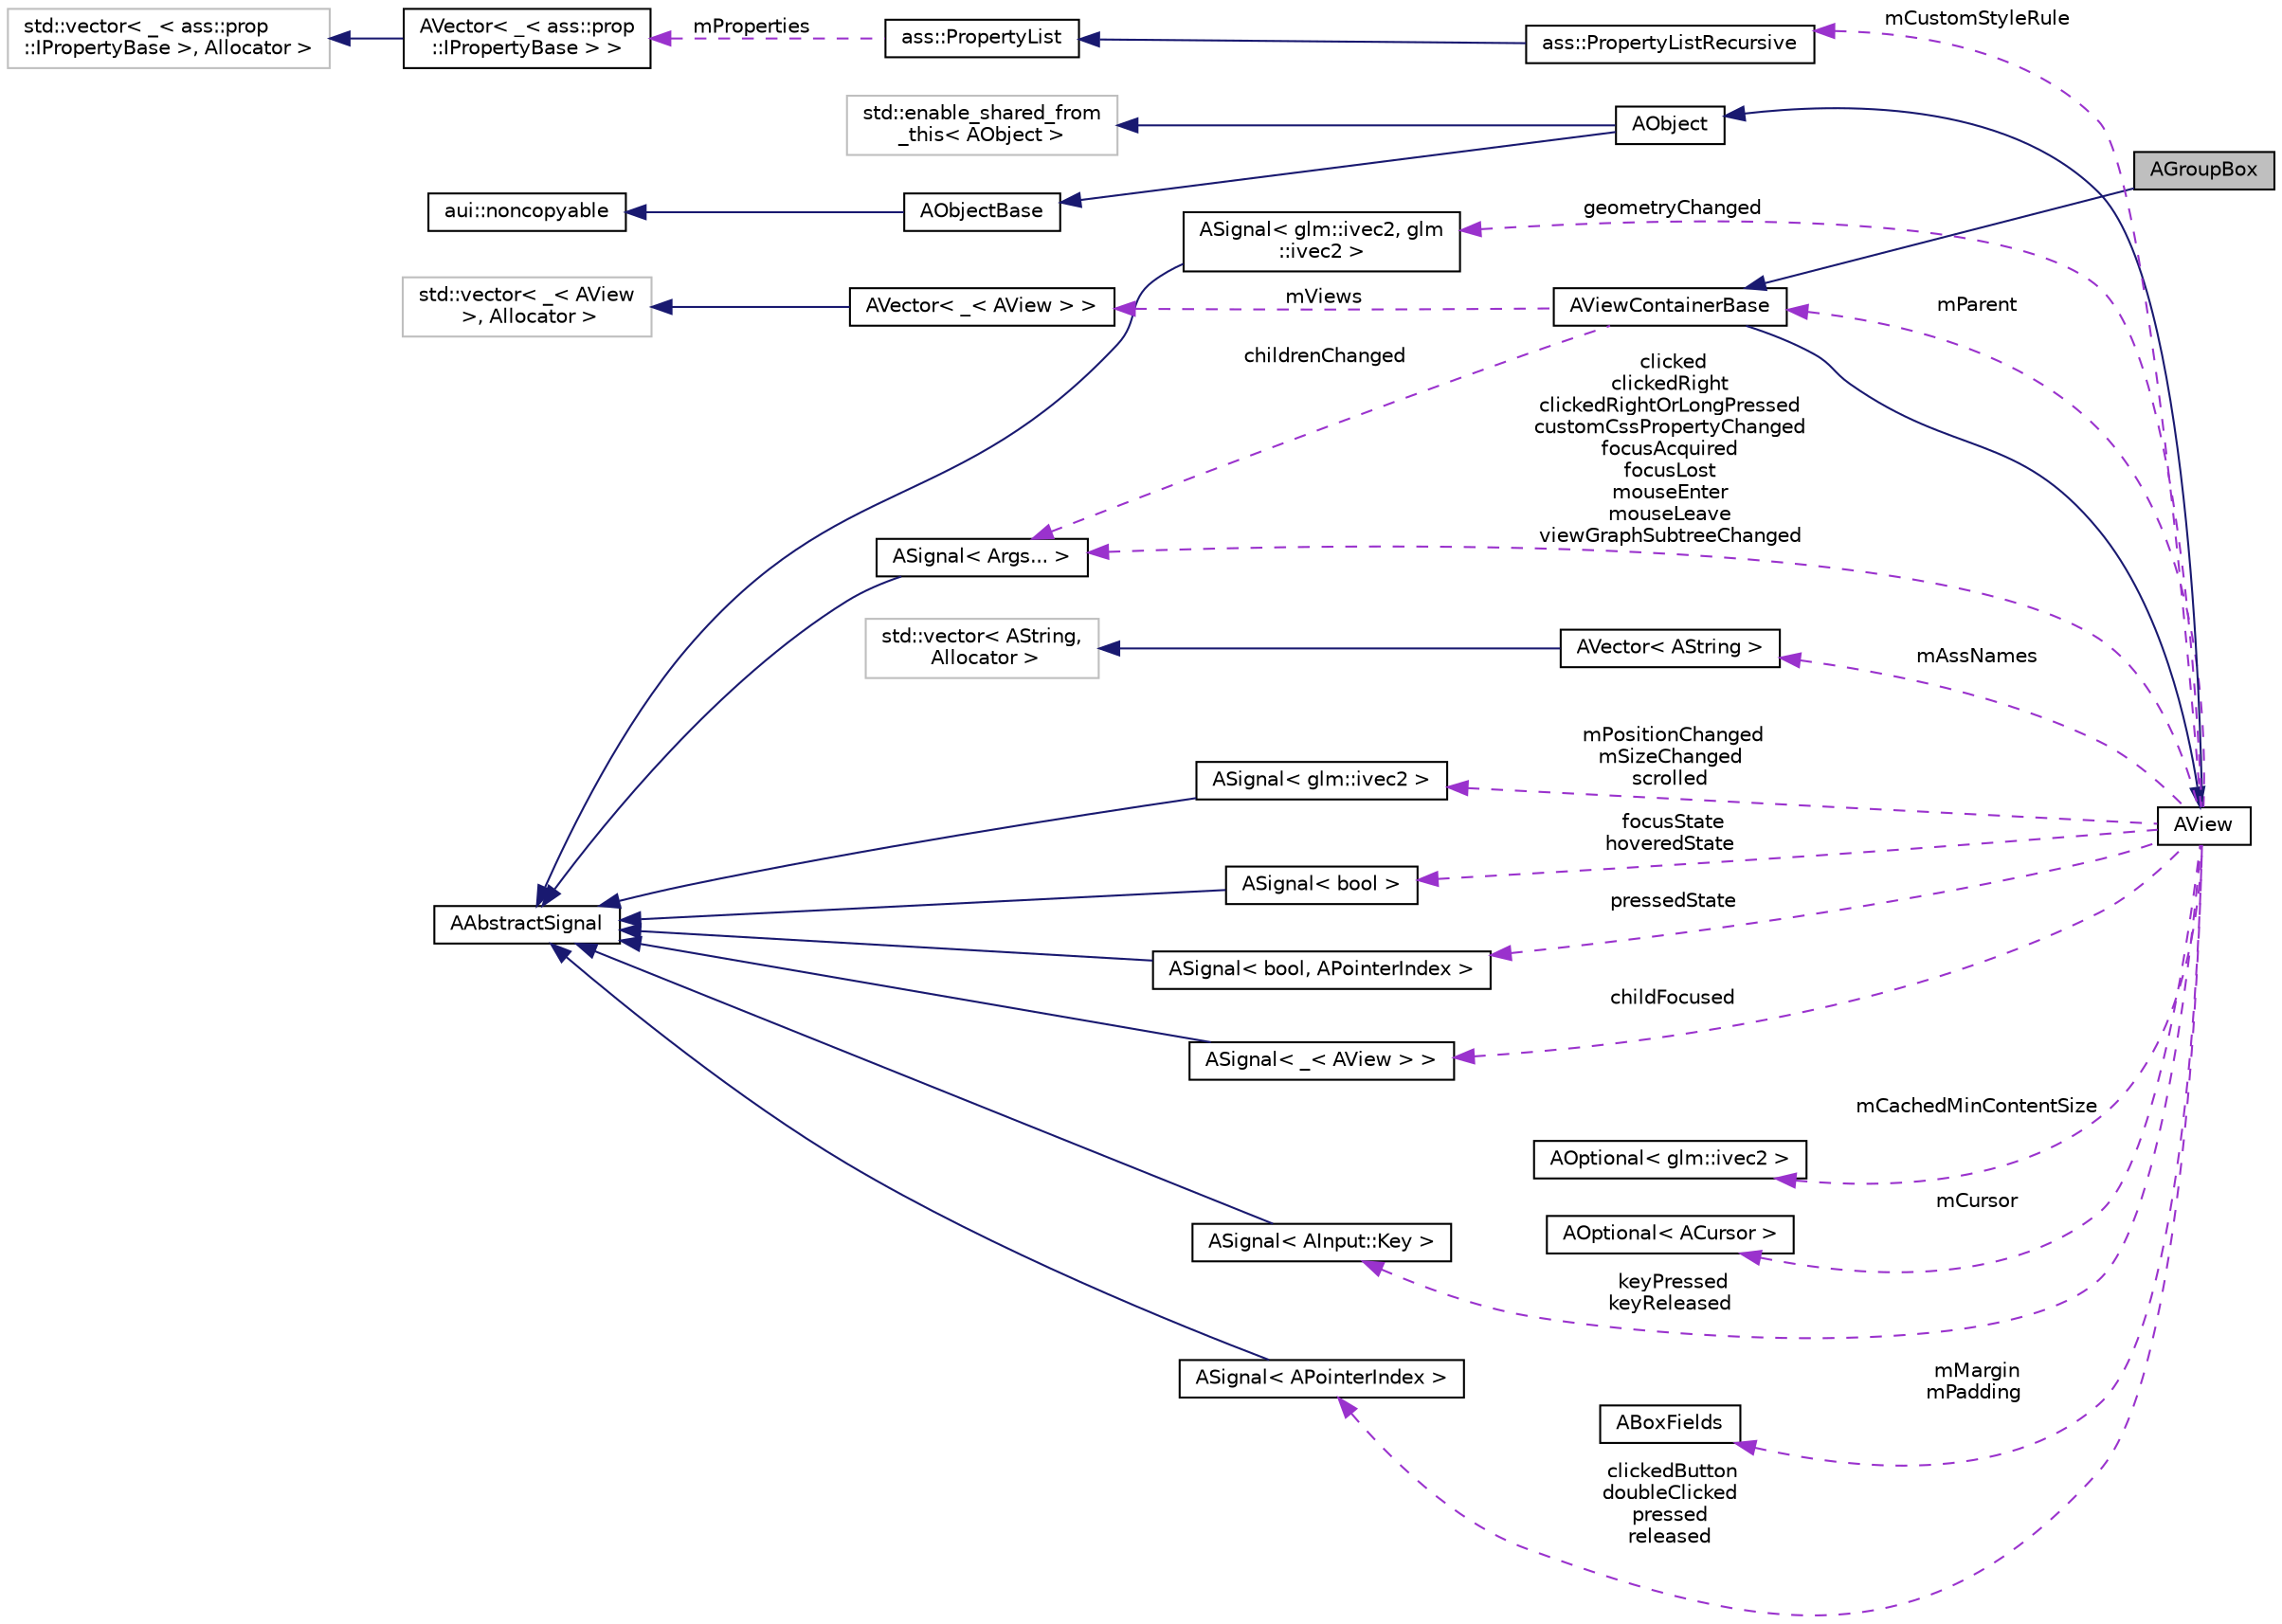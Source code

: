 digraph "AGroupBox"
{
 // LATEX_PDF_SIZE
  edge [fontname="Helvetica",fontsize="10",labelfontname="Helvetica",labelfontsize="10"];
  node [fontname="Helvetica",fontsize="10",shape=record];
  rankdir="LR";
  Node1 [label="AGroupBox",height=0.2,width=0.4,color="black", fillcolor="grey75", style="filled", fontcolor="black",tooltip="A titled frame."];
  Node2 -> Node1 [dir="back",color="midnightblue",fontsize="10",style="solid",fontname="Helvetica"];
  Node2 [label="AViewContainerBase",height=0.2,width=0.4,color="black", fillcolor="white", style="filled",URL="$classAViewContainerBase.html",tooltip="A view that represents a set of views."];
  Node3 -> Node2 [dir="back",color="midnightblue",fontsize="10",style="solid",fontname="Helvetica"];
  Node3 [label="AView",height=0.2,width=0.4,color="black", fillcolor="white", style="filled",URL="$classAView.html",tooltip="Base class of all UI objects."];
  Node4 -> Node3 [dir="back",color="midnightblue",fontsize="10",style="solid",fontname="Helvetica"];
  Node4 [label="AObject",height=0.2,width=0.4,color="black", fillcolor="white", style="filled",URL="$classAObject.html",tooltip="A base object class."];
  Node5 -> Node4 [dir="back",color="midnightblue",fontsize="10",style="solid",fontname="Helvetica"];
  Node5 [label="AObjectBase",height=0.2,width=0.4,color="black", fillcolor="white", style="filled",URL="$classAObjectBase.html",tooltip=" "];
  Node6 -> Node5 [dir="back",color="midnightblue",fontsize="10",style="solid",fontname="Helvetica"];
  Node6 [label="aui::noncopyable",height=0.2,width=0.4,color="black", fillcolor="white", style="filled",URL="$structaui_1_1noncopyable.html",tooltip="Forbids copy of your class."];
  Node7 -> Node4 [dir="back",color="midnightblue",fontsize="10",style="solid",fontname="Helvetica"];
  Node7 [label="std::enable_shared_from\l_this\< AObject \>",height=0.2,width=0.4,color="grey75", fillcolor="white", style="filled",tooltip=" "];
  Node2 -> Node3 [dir="back",color="darkorchid3",fontsize="10",style="dashed",label=" mParent" ,fontname="Helvetica"];
  Node8 -> Node3 [dir="back",color="darkorchid3",fontsize="10",style="dashed",label=" mAssNames" ,fontname="Helvetica"];
  Node8 [label="AVector\< AString \>",height=0.2,width=0.4,color="black", fillcolor="white", style="filled",URL="$classAVector.html",tooltip=" "];
  Node9 -> Node8 [dir="back",color="midnightblue",fontsize="10",style="solid",fontname="Helvetica"];
  Node9 [label="std::vector\< AString,\l Allocator \>",height=0.2,width=0.4,color="grey75", fillcolor="white", style="filled",tooltip=" "];
  Node10 -> Node3 [dir="back",color="darkorchid3",fontsize="10",style="dashed",label=" clicked\nclickedRight\nclickedRightOrLongPressed\ncustomCssPropertyChanged\nfocusAcquired\nfocusLost\nmouseEnter\nmouseLeave\nviewGraphSubtreeChanged" ,fontname="Helvetica"];
  Node10 [label="ASignal\< Args... \>",height=0.2,width=0.4,color="black", fillcolor="white", style="filled",URL="$classASignal.html",tooltip=" "];
  Node11 -> Node10 [dir="back",color="midnightblue",fontsize="10",style="solid",fontname="Helvetica"];
  Node11 [label="AAbstractSignal",height=0.2,width=0.4,color="black", fillcolor="white", style="filled",URL="$classAAbstractSignal.html",tooltip="Base class for signal."];
  Node12 -> Node3 [dir="back",color="darkorchid3",fontsize="10",style="dashed",label=" mCustomStyleRule" ,fontname="Helvetica"];
  Node12 [label="ass::PropertyListRecursive",height=0.2,width=0.4,color="black", fillcolor="white", style="filled",URL="$structass_1_1PropertyListRecursive.html",tooltip=" "];
  Node13 -> Node12 [dir="back",color="midnightblue",fontsize="10",style="solid",fontname="Helvetica"];
  Node13 [label="ass::PropertyList",height=0.2,width=0.4,color="black", fillcolor="white", style="filled",URL="$structass_1_1PropertyList.html",tooltip=" "];
  Node14 -> Node13 [dir="back",color="darkorchid3",fontsize="10",style="dashed",label=" mProperties" ,fontname="Helvetica"];
  Node14 [label="AVector\< _\< ass::prop\l::IPropertyBase \> \>",height=0.2,width=0.4,color="black", fillcolor="white", style="filled",URL="$classAVector.html",tooltip=" "];
  Node15 -> Node14 [dir="back",color="midnightblue",fontsize="10",style="solid",fontname="Helvetica"];
  Node15 [label="std::vector\< _\< ass::prop\l::IPropertyBase \>, Allocator \>",height=0.2,width=0.4,color="grey75", fillcolor="white", style="filled",tooltip=" "];
  Node16 -> Node3 [dir="back",color="darkorchid3",fontsize="10",style="dashed",label=" childFocused" ,fontname="Helvetica"];
  Node16 [label="ASignal\< _\< AView \> \>",height=0.2,width=0.4,color="black", fillcolor="white", style="filled",URL="$classASignal.html",tooltip=" "];
  Node11 -> Node16 [dir="back",color="midnightblue",fontsize="10",style="solid",fontname="Helvetica"];
  Node17 -> Node3 [dir="back",color="darkorchid3",fontsize="10",style="dashed",label=" keyPressed\nkeyReleased" ,fontname="Helvetica"];
  Node17 [label="ASignal\< AInput::Key \>",height=0.2,width=0.4,color="black", fillcolor="white", style="filled",URL="$classASignal.html",tooltip=" "];
  Node11 -> Node17 [dir="back",color="midnightblue",fontsize="10",style="solid",fontname="Helvetica"];
  Node18 -> Node3 [dir="back",color="darkorchid3",fontsize="10",style="dashed",label=" clickedButton\ndoubleClicked\npressed\nreleased" ,fontname="Helvetica"];
  Node18 [label="ASignal\< APointerIndex \>",height=0.2,width=0.4,color="black", fillcolor="white", style="filled",URL="$classASignal.html",tooltip=" "];
  Node11 -> Node18 [dir="back",color="midnightblue",fontsize="10",style="solid",fontname="Helvetica"];
  Node19 -> Node3 [dir="back",color="darkorchid3",fontsize="10",style="dashed",label=" geometryChanged" ,fontname="Helvetica"];
  Node19 [label="ASignal\< glm::ivec2, glm\l::ivec2 \>",height=0.2,width=0.4,color="black", fillcolor="white", style="filled",URL="$classASignal.html",tooltip=" "];
  Node11 -> Node19 [dir="back",color="midnightblue",fontsize="10",style="solid",fontname="Helvetica"];
  Node20 -> Node3 [dir="back",color="darkorchid3",fontsize="10",style="dashed",label=" mCachedMinContentSize" ,fontname="Helvetica"];
  Node20 [label="AOptional\< glm::ivec2 \>",height=0.2,width=0.4,color="black", fillcolor="white", style="filled",URL="$classAOptional.html",tooltip=" "];
  Node21 -> Node3 [dir="back",color="darkorchid3",fontsize="10",style="dashed",label=" mCursor" ,fontname="Helvetica"];
  Node21 [label="AOptional\< ACursor \>",height=0.2,width=0.4,color="black", fillcolor="white", style="filled",URL="$classAOptional.html",tooltip=" "];
  Node22 -> Node3 [dir="back",color="darkorchid3",fontsize="10",style="dashed",label=" mPositionChanged\nmSizeChanged\nscrolled" ,fontname="Helvetica"];
  Node22 [label="ASignal\< glm::ivec2 \>",height=0.2,width=0.4,color="black", fillcolor="white", style="filled",URL="$classASignal.html",tooltip=" "];
  Node11 -> Node22 [dir="back",color="midnightblue",fontsize="10",style="solid",fontname="Helvetica"];
  Node23 -> Node3 [dir="back",color="darkorchid3",fontsize="10",style="dashed",label=" mMargin\nmPadding" ,fontname="Helvetica"];
  Node23 [label="ABoxFields",height=0.2,width=0.4,color="black", fillcolor="white", style="filled",URL="$structABoxFields.html",tooltip="Represents a rectangle fields. Useful for margin and padding around AViews."];
  Node24 -> Node3 [dir="back",color="darkorchid3",fontsize="10",style="dashed",label=" focusState\nhoveredState" ,fontname="Helvetica"];
  Node24 [label="ASignal\< bool \>",height=0.2,width=0.4,color="black", fillcolor="white", style="filled",URL="$classASignal.html",tooltip=" "];
  Node11 -> Node24 [dir="back",color="midnightblue",fontsize="10",style="solid",fontname="Helvetica"];
  Node25 -> Node3 [dir="back",color="darkorchid3",fontsize="10",style="dashed",label=" pressedState" ,fontname="Helvetica"];
  Node25 [label="ASignal\< bool, APointerIndex \>",height=0.2,width=0.4,color="black", fillcolor="white", style="filled",URL="$classASignal.html",tooltip=" "];
  Node11 -> Node25 [dir="back",color="midnightblue",fontsize="10",style="solid",fontname="Helvetica"];
  Node10 -> Node2 [dir="back",color="darkorchid3",fontsize="10",style="dashed",label=" childrenChanged" ,fontname="Helvetica"];
  Node26 -> Node2 [dir="back",color="darkorchid3",fontsize="10",style="dashed",label=" mViews" ,fontname="Helvetica"];
  Node26 [label="AVector\< _\< AView \> \>",height=0.2,width=0.4,color="black", fillcolor="white", style="filled",URL="$classAVector.html",tooltip=" "];
  Node27 -> Node26 [dir="back",color="midnightblue",fontsize="10",style="solid",fontname="Helvetica"];
  Node27 [label="std::vector\< _\< AView\l \>, Allocator \>",height=0.2,width=0.4,color="grey75", fillcolor="white", style="filled",tooltip=" "];
}
